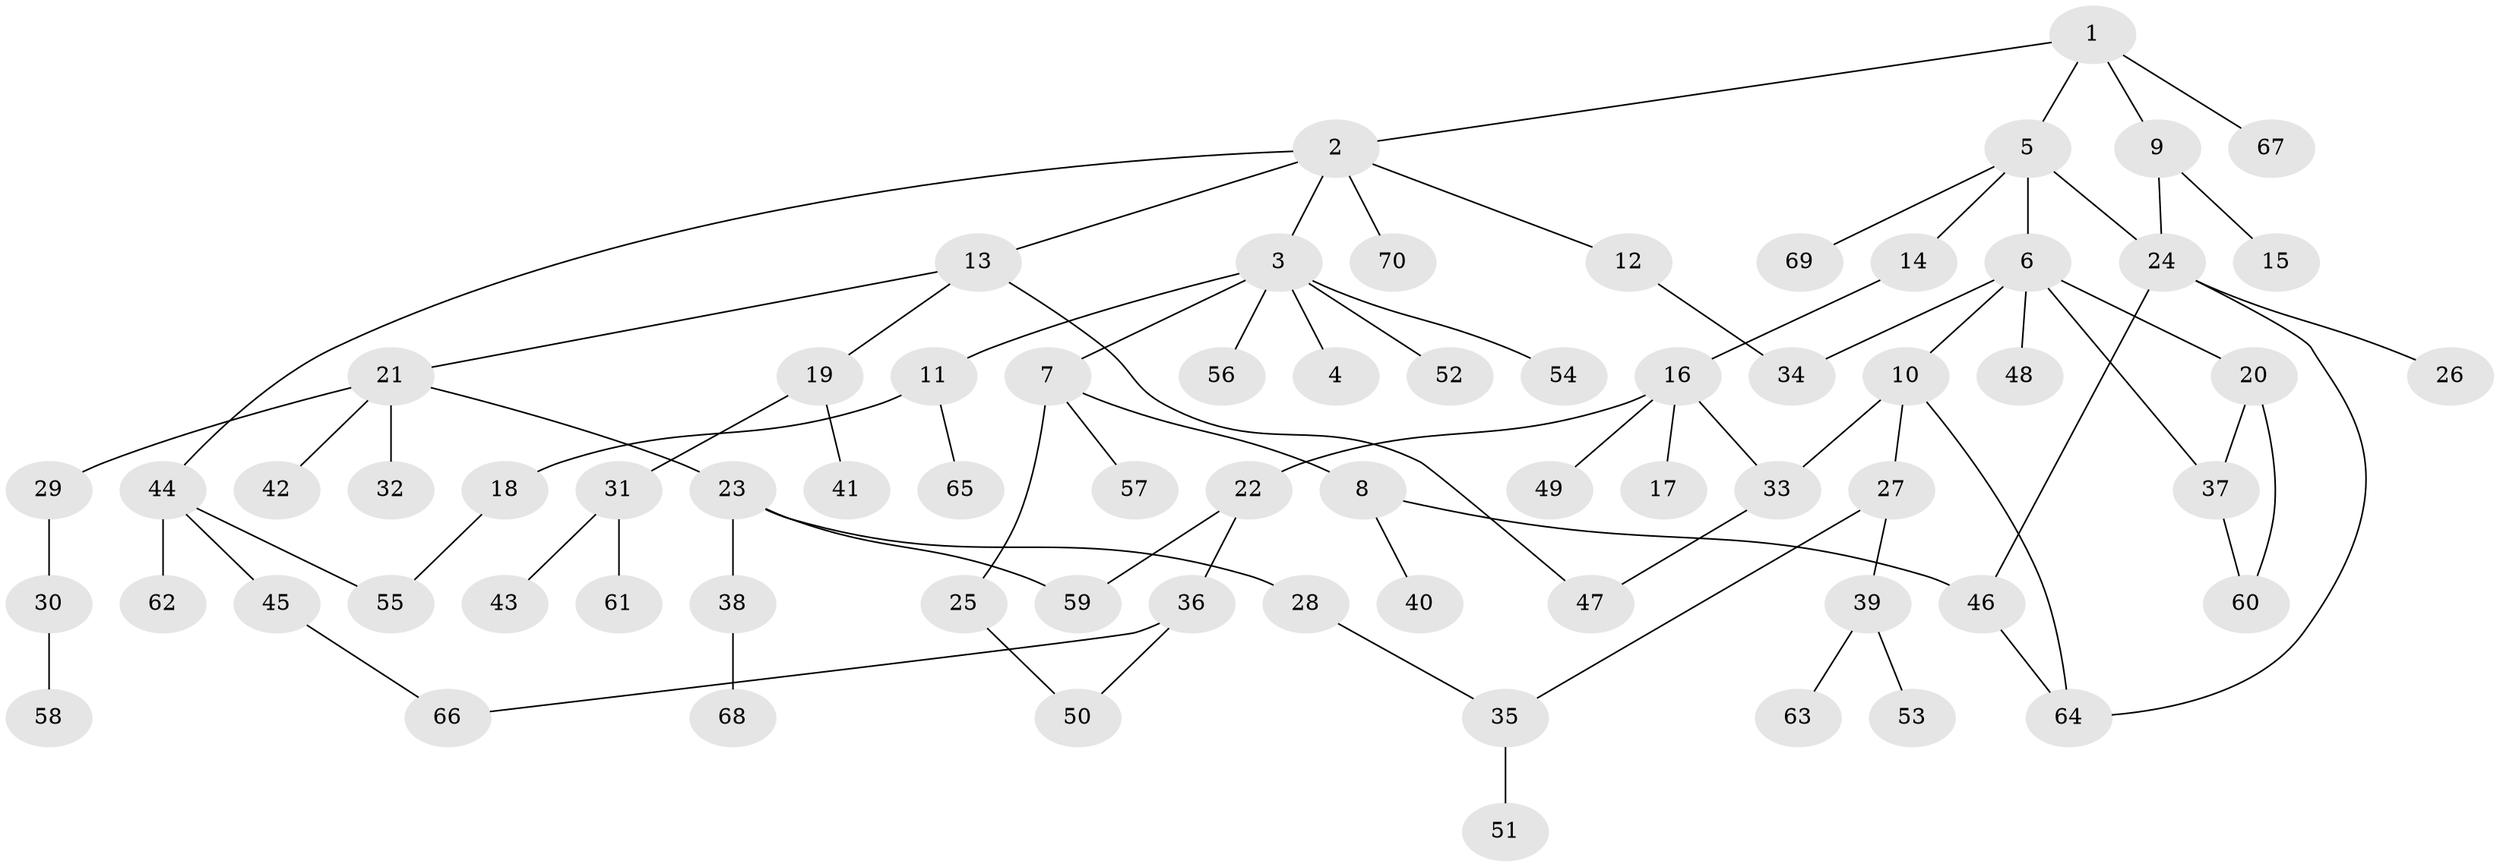 // coarse degree distribution, {8: 0.041666666666666664, 6: 0.020833333333333332, 3: 0.125, 2: 0.22916666666666666, 5: 0.041666666666666664, 4: 0.125, 1: 0.4166666666666667}
// Generated by graph-tools (version 1.1) at 2025/23/03/03/25 07:23:32]
// undirected, 70 vertices, 83 edges
graph export_dot {
graph [start="1"]
  node [color=gray90,style=filled];
  1;
  2;
  3;
  4;
  5;
  6;
  7;
  8;
  9;
  10;
  11;
  12;
  13;
  14;
  15;
  16;
  17;
  18;
  19;
  20;
  21;
  22;
  23;
  24;
  25;
  26;
  27;
  28;
  29;
  30;
  31;
  32;
  33;
  34;
  35;
  36;
  37;
  38;
  39;
  40;
  41;
  42;
  43;
  44;
  45;
  46;
  47;
  48;
  49;
  50;
  51;
  52;
  53;
  54;
  55;
  56;
  57;
  58;
  59;
  60;
  61;
  62;
  63;
  64;
  65;
  66;
  67;
  68;
  69;
  70;
  1 -- 2;
  1 -- 5;
  1 -- 9;
  1 -- 67;
  2 -- 3;
  2 -- 12;
  2 -- 13;
  2 -- 44;
  2 -- 70;
  3 -- 4;
  3 -- 7;
  3 -- 11;
  3 -- 52;
  3 -- 54;
  3 -- 56;
  5 -- 6;
  5 -- 14;
  5 -- 24;
  5 -- 69;
  6 -- 10;
  6 -- 20;
  6 -- 34;
  6 -- 37;
  6 -- 48;
  7 -- 8;
  7 -- 25;
  7 -- 57;
  8 -- 40;
  8 -- 46;
  9 -- 15;
  9 -- 24;
  10 -- 27;
  10 -- 33;
  10 -- 64;
  11 -- 18;
  11 -- 65;
  12 -- 34;
  13 -- 19;
  13 -- 21;
  13 -- 47;
  14 -- 16;
  16 -- 17;
  16 -- 22;
  16 -- 33;
  16 -- 49;
  18 -- 55;
  19 -- 31;
  19 -- 41;
  20 -- 60;
  20 -- 37;
  21 -- 23;
  21 -- 29;
  21 -- 32;
  21 -- 42;
  22 -- 36;
  22 -- 59;
  23 -- 28;
  23 -- 38;
  23 -- 59;
  24 -- 26;
  24 -- 64;
  24 -- 46;
  25 -- 50;
  27 -- 39;
  27 -- 35;
  28 -- 35;
  29 -- 30;
  30 -- 58;
  31 -- 43;
  31 -- 61;
  33 -- 47;
  35 -- 51;
  36 -- 50;
  36 -- 66;
  37 -- 60;
  38 -- 68;
  39 -- 53;
  39 -- 63;
  44 -- 45;
  44 -- 62;
  44 -- 55;
  45 -- 66;
  46 -- 64;
}
